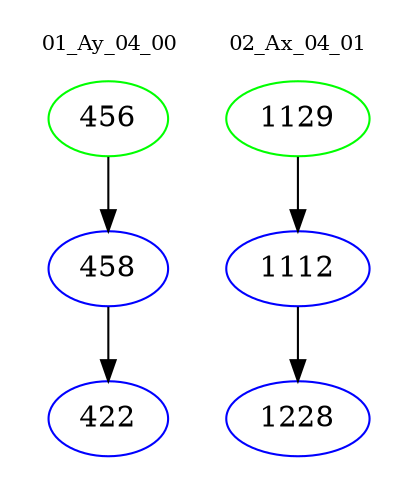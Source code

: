 digraph{
subgraph cluster_0 {
color = white
label = "01_Ay_04_00";
fontsize=10;
T0_456 [label="456", color="green"]
T0_456 -> T0_458 [color="black"]
T0_458 [label="458", color="blue"]
T0_458 -> T0_422 [color="black"]
T0_422 [label="422", color="blue"]
}
subgraph cluster_1 {
color = white
label = "02_Ax_04_01";
fontsize=10;
T1_1129 [label="1129", color="green"]
T1_1129 -> T1_1112 [color="black"]
T1_1112 [label="1112", color="blue"]
T1_1112 -> T1_1228 [color="black"]
T1_1228 [label="1228", color="blue"]
}
}
